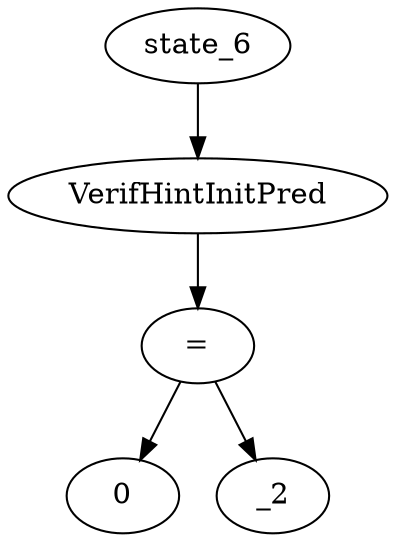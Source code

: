 digraph dag {
0 [label="state_6"];
1 [label="VerifHintInitPred"];
2 [label="="];
3 [label="0"];
4 [label="_2"];
"0" -> "1"[label=""]
"1" -> "2"[label=""]
"2" -> "4"[label=""]
"2" -> "3"[label=""]
}
